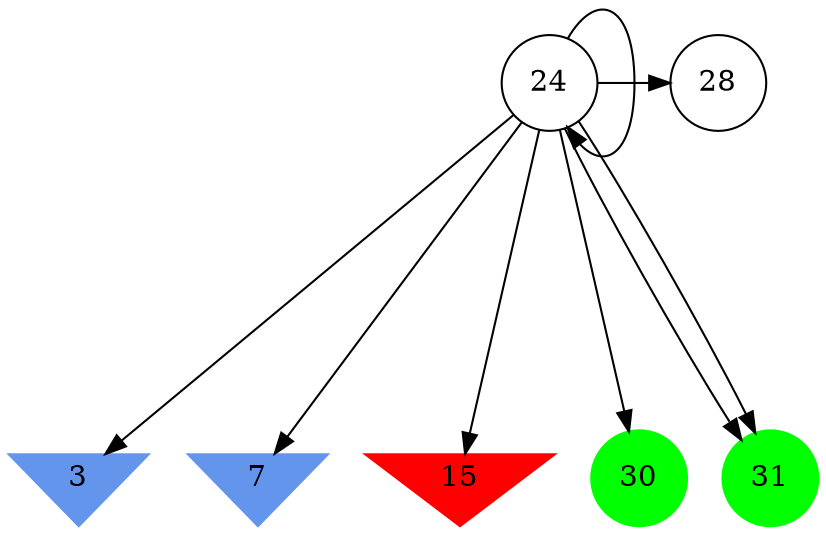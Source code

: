 digraph brain {
	ranksep=2.0;
	3 [shape=invtriangle,style=filled,color=cornflowerblue];
	7 [shape=invtriangle,style=filled,color=cornflowerblue];
	15 [shape=invtriangle,style=filled,color=red];
	24 [shape=circle,color=black];
	28 [shape=circle,color=black];
	30 [shape=circle,style=filled,color=green];
	31 [shape=circle,style=filled,color=green];
	24	->	28;
	24	->	15;
	24	->	7;
	24	->	31;
	24	->	30;
	24	->	3;
	24	->	24;
	24	->	31;
	{ rank=same; 3; 7; 15; }
	{ rank=same; 24; 28; }
	{ rank=same; 30; 31; }
}
